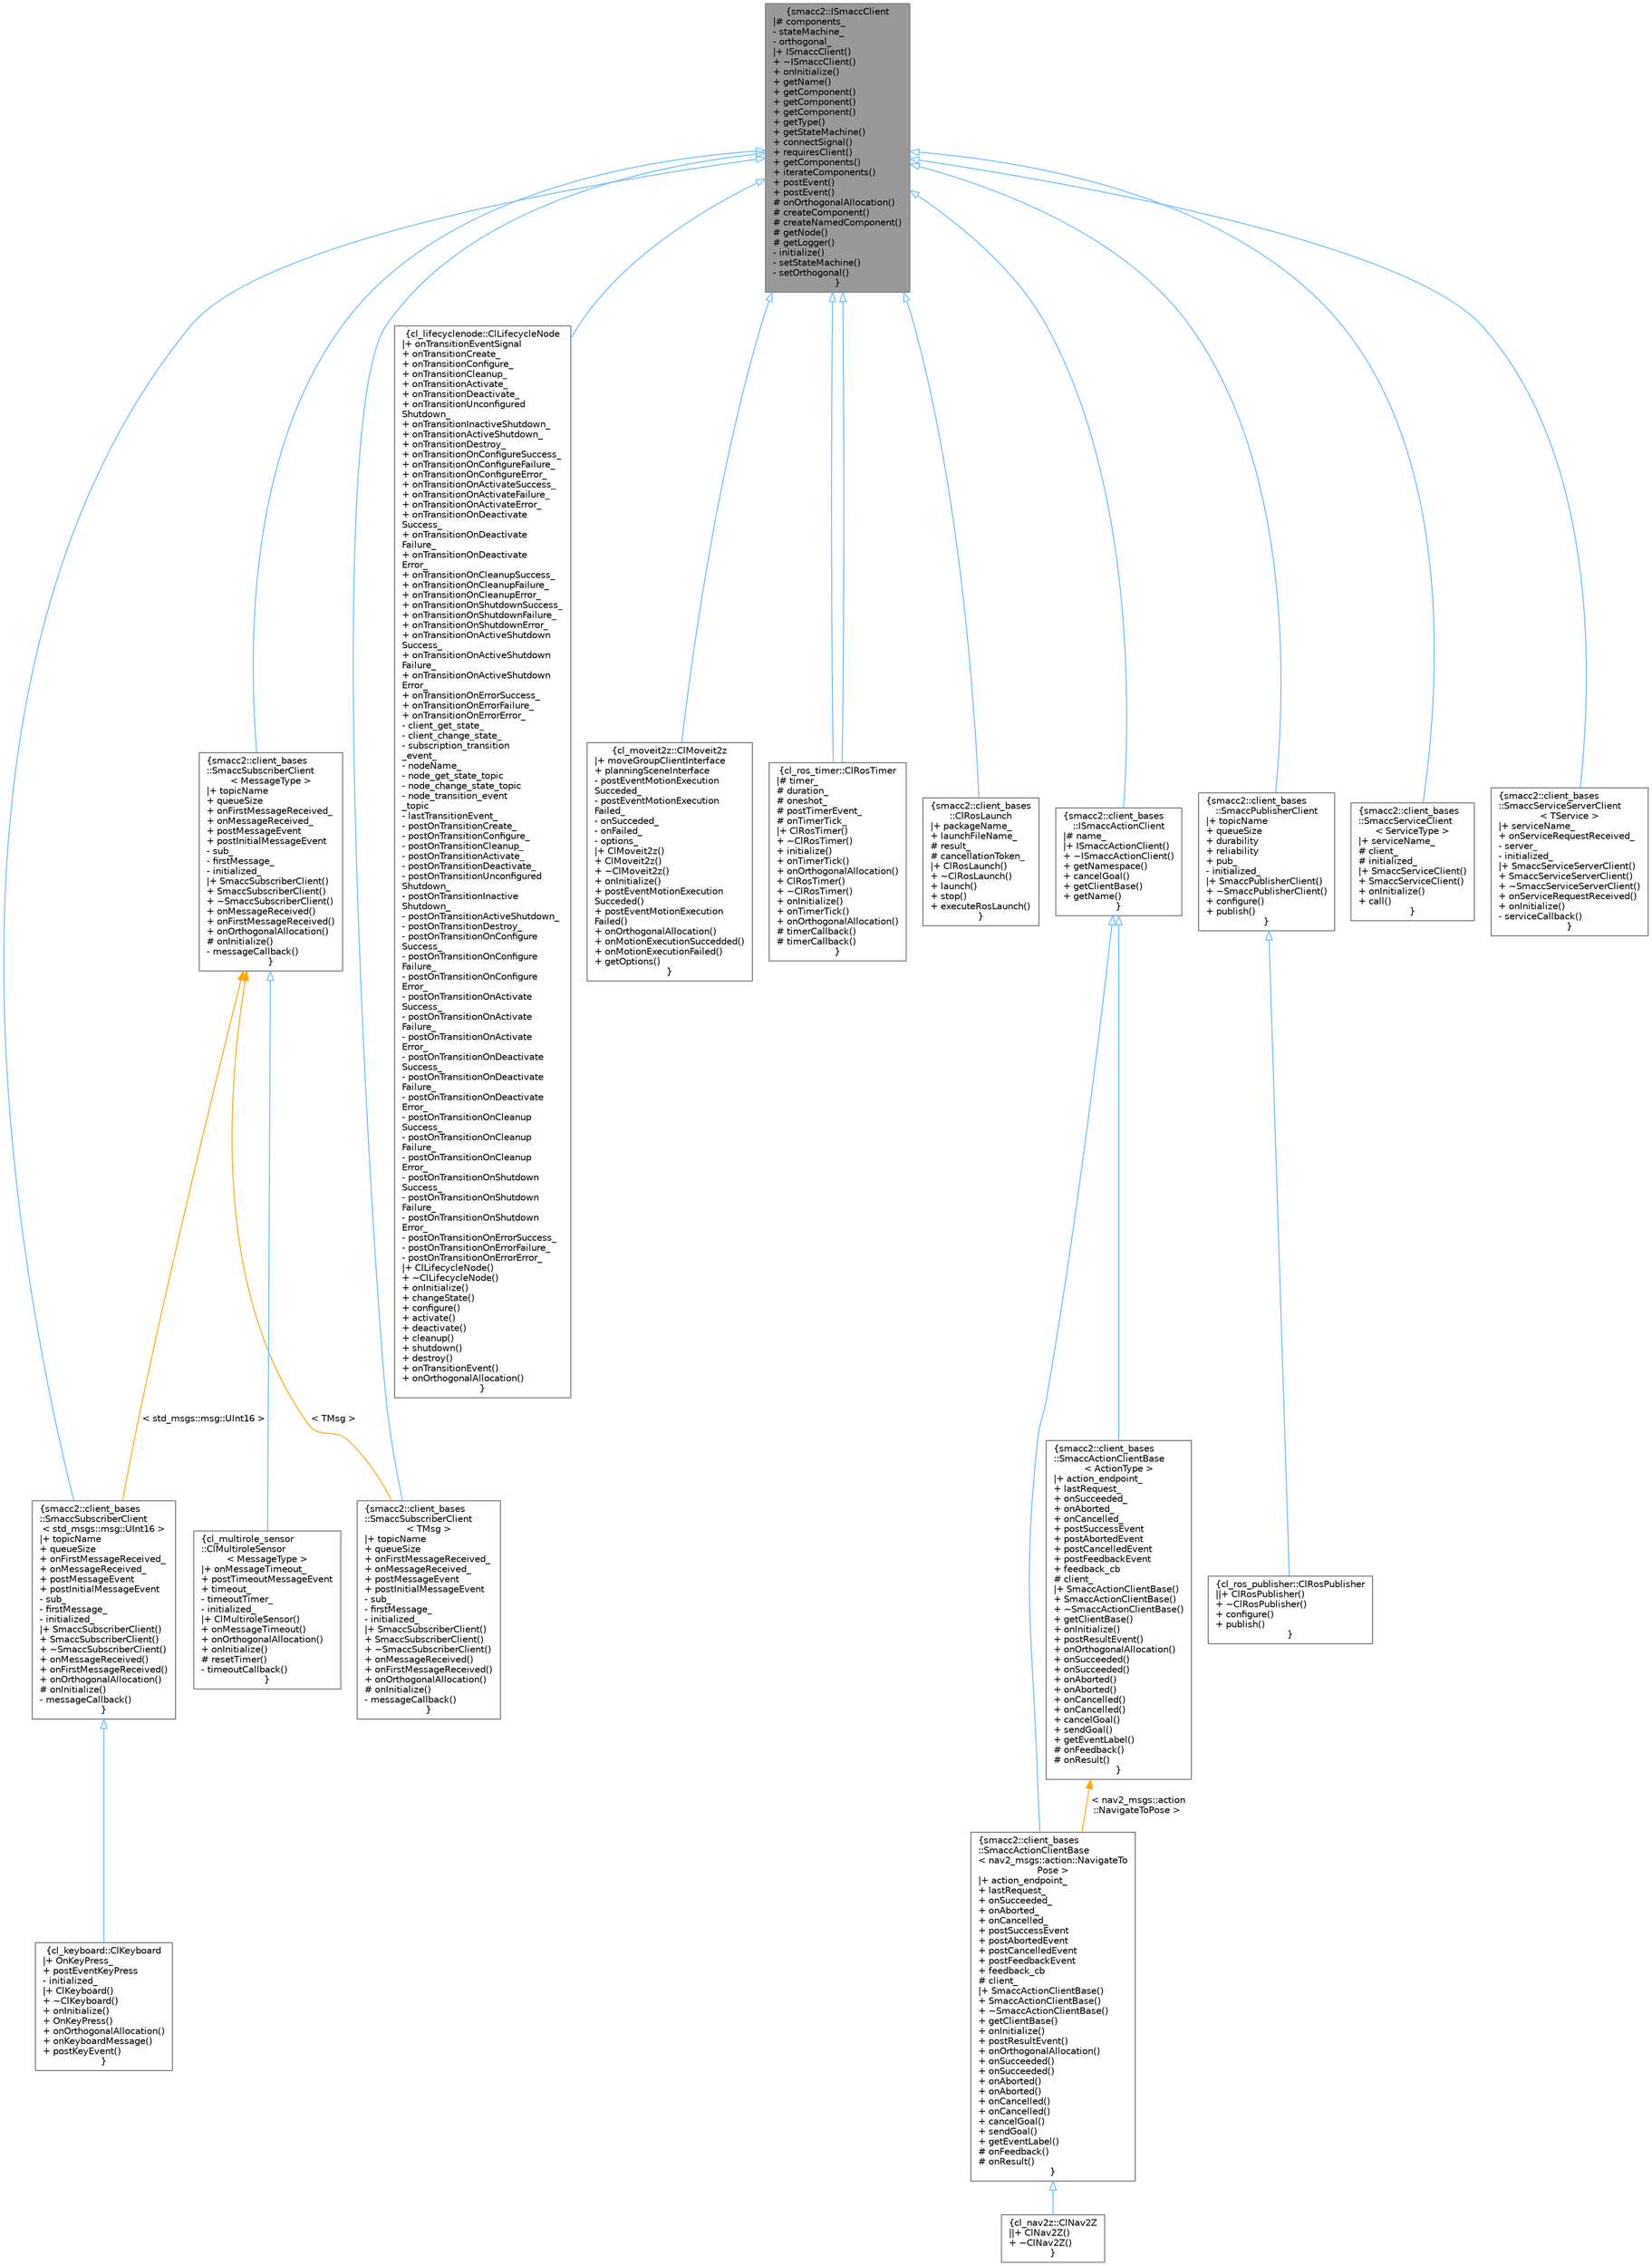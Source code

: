 digraph "smacc2::ISmaccClient"
{
 // LATEX_PDF_SIZE
  bgcolor="transparent";
  edge [fontname=Helvetica,fontsize=10,labelfontname=Helvetica,labelfontsize=10];
  node [fontname=Helvetica,fontsize=10,shape=box,height=0.2,width=0.4];
  Node1 [label="{smacc2::ISmaccClient\n|# components_\l- stateMachine_\l- orthogonal_\l|+ ISmaccClient()\l+ ~ISmaccClient()\l+ onInitialize()\l+ getName()\l+ getComponent()\l+ getComponent()\l+ getComponent()\l+ getType()\l+ getStateMachine()\l+ connectSignal()\l+ requiresClient()\l+ getComponents()\l+ iterateComponents()\l+ postEvent()\l+ postEvent()\l# onOrthogonalAllocation()\l# createComponent()\l# createNamedComponent()\l# getNode()\l# getLogger()\l- initialize()\l- setStateMachine()\l- setOrthogonal()\l}",height=0.2,width=0.4,color="gray40", fillcolor="grey60", style="filled", fontcolor="black",tooltip=" "];
  Node1 -> Node2 [dir="back",color="steelblue1",style="solid",arrowtail="onormal"];
  Node2 [label="{smacc2::client_bases\l::SmaccSubscriberClient\l\< std_msgs::msg::UInt16 \>\n|+ topicName\l+ queueSize\l+ onFirstMessageReceived_\l+ onMessageReceived_\l+ postMessageEvent\l+ postInitialMessageEvent\l- sub_\l- firstMessage_\l- initialized_\l|+ SmaccSubscriberClient()\l+ SmaccSubscriberClient()\l+ ~SmaccSubscriberClient()\l+ onMessageReceived()\l+ onFirstMessageReceived()\l+ onOrthogonalAllocation()\l# onInitialize()\l- messageCallback()\l}",height=0.2,width=0.4,color="gray40", fillcolor="white", style="filled",URL="$classsmacc2_1_1client__bases_1_1SmaccSubscriberClient.html",tooltip=" "];
  Node2 -> Node3 [dir="back",color="steelblue1",style="solid",arrowtail="onormal"];
  Node3 [label="{cl_keyboard::ClKeyboard\n|+ OnKeyPress_\l+ postEventKeyPress\l- initialized_\l|+ ClKeyboard()\l+ ~ClKeyboard()\l+ onInitialize()\l+ OnKeyPress()\l+ onOrthogonalAllocation()\l+ onKeyboardMessage()\l+ postKeyEvent()\l}",height=0.2,width=0.4,color="gray40", fillcolor="white", style="filled",URL="$classcl__keyboard_1_1ClKeyboard.html",tooltip=" "];
  Node1 -> Node4 [dir="back",color="steelblue1",style="solid",arrowtail="onormal"];
  Node4 [label="{smacc2::client_bases\l::SmaccSubscriberClient\l\< TMsg \>\n|+ topicName\l+ queueSize\l+ onFirstMessageReceived_\l+ onMessageReceived_\l+ postMessageEvent\l+ postInitialMessageEvent\l- sub_\l- firstMessage_\l- initialized_\l|+ SmaccSubscriberClient()\l+ SmaccSubscriberClient()\l+ ~SmaccSubscriberClient()\l+ onMessageReceived()\l+ onFirstMessageReceived()\l+ onOrthogonalAllocation()\l# onInitialize()\l- messageCallback()\l}",height=0.2,width=0.4,color="gray40", fillcolor="white", style="filled",URL="$classsmacc2_1_1client__bases_1_1SmaccSubscriberClient.html",tooltip=" "];
  Node1 -> Node5 [dir="back",color="steelblue1",style="solid",arrowtail="onormal"];
  Node5 [label="{cl_lifecyclenode::ClLifecycleNode\n|+ onTransitionEventSignal\l+ onTransitionCreate_\l+ onTransitionConfigure_\l+ onTransitionCleanup_\l+ onTransitionActivate_\l+ onTransitionDeactivate_\l+ onTransitionUnconfigured\lShutdown_\l+ onTransitionInactiveShutdown_\l+ onTransitionActiveShutdown_\l+ onTransitionDestroy_\l+ onTransitionOnConfigureSuccess_\l+ onTransitionOnConfigureFailure_\l+ onTransitionOnConfigureError_\l+ onTransitionOnActivateSuccess_\l+ onTransitionOnActivateFailure_\l+ onTransitionOnActivateError_\l+ onTransitionOnDeactivate\lSuccess_\l+ onTransitionOnDeactivate\lFailure_\l+ onTransitionOnDeactivate\lError_\l+ onTransitionOnCleanupSuccess_\l+ onTransitionOnCleanupFailure_\l+ onTransitionOnCleanupError_\l+ onTransitionOnShutdownSuccess_\l+ onTransitionOnShutdownFailure_\l+ onTransitionOnShutdownError_\l+ onTransitionOnActiveShutdown\lSuccess_\l+ onTransitionOnActiveShutdown\lFailure_\l+ onTransitionOnActiveShutdown\lError_\l+ onTransitionOnErrorSuccess_\l+ onTransitionOnErrorFailure_\l+ onTransitionOnErrorError_\l- client_get_state_\l- client_change_state_\l- subscription_transition\l_event_\l- nodeName_\l- node_get_state_topic\l- node_change_state_topic\l- node_transition_event\l_topic\l- lastTransitionEvent_\l- postOnTransitionCreate_\l- postOnTransitionConfigure_\l- postOnTransitionCleanup_\l- postOnTransitionActivate_\l- postOnTransitionDeactivate_\l- postOnTransitionUnconfigured\lShutdown_\l- postOnTransitionInactive\lShutdown_\l- postOnTransitionActiveShutdown_\l- postOnTransitionDestroy_\l- postOnTransitionOnConfigure\lSuccess_\l- postOnTransitionOnConfigure\lFailure_\l- postOnTransitionOnConfigure\lError_\l- postOnTransitionOnActivate\lSuccess_\l- postOnTransitionOnActivate\lFailure_\l- postOnTransitionOnActivate\lError_\l- postOnTransitionOnDeactivate\lSuccess_\l- postOnTransitionOnDeactivate\lFailure_\l- postOnTransitionOnDeactivate\lError_\l- postOnTransitionOnCleanup\lSuccess_\l- postOnTransitionOnCleanup\lFailure_\l- postOnTransitionOnCleanup\lError_\l- postOnTransitionOnShutdown\lSuccess_\l- postOnTransitionOnShutdown\lFailure_\l- postOnTransitionOnShutdown\lError_\l- postOnTransitionOnErrorSuccess_\l- postOnTransitionOnErrorFailure_\l- postOnTransitionOnErrorError_\l|+ ClLifecycleNode()\l+ ~ClLifecycleNode()\l+ onInitialize()\l+ changeState()\l+ configure()\l+ activate()\l+ deactivate()\l+ cleanup()\l+ shutdown()\l+ destroy()\l+ onTransitionEvent()\l+ onOrthogonalAllocation()\l}",height=0.2,width=0.4,color="gray40", fillcolor="white", style="filled",URL="$classcl__lifecyclenode_1_1ClLifecycleNode.html",tooltip=" "];
  Node1 -> Node6 [dir="back",color="steelblue1",style="solid",arrowtail="onormal"];
  Node6 [label="{cl_moveit2z::ClMoveit2z\n|+ moveGroupClientInterface\l+ planningSceneInterface\l- postEventMotionExecution\lSucceded_\l- postEventMotionExecution\lFailed_\l- onSucceded_\l- onFailed_\l- options_\l|+ ClMoveit2z()\l+ ClMoveit2z()\l+ ~ClMoveit2z()\l+ onInitialize()\l+ postEventMotionExecution\lSucceded()\l+ postEventMotionExecution\lFailed()\l+ onOrthogonalAllocation()\l+ onMotionExecutionSuccedded()\l+ onMotionExecutionFailed()\l+ getOptions()\l}",height=0.2,width=0.4,color="gray40", fillcolor="white", style="filled",URL="$classcl__moveit2z_1_1ClMoveit2z.html",tooltip=" "];
  Node1 -> Node7 [dir="back",color="steelblue1",style="solid",arrowtail="onormal"];
  Node7 [label="{cl_ros_timer::ClRosTimer\n|# timer_\l# duration_\l# oneshot_\l# postTimerEvent_\l# onTimerTick_\l|+ ClRosTimer()\l+ ~ClRosTimer()\l+ initialize()\l+ onTimerTick()\l+ onOrthogonalAllocation()\l+ ClRosTimer()\l+ ~ClRosTimer()\l+ onInitialize()\l+ onTimerTick()\l+ onOrthogonalAllocation()\l# timerCallback()\l# timerCallback()\l}",height=0.2,width=0.4,color="gray40", fillcolor="white", style="filled",URL="$classcl__ros__timer_1_1ClRosTimer.html",tooltip=" "];
  Node1 -> Node7 [dir="back",color="steelblue1",style="solid",arrowtail="onormal"];
  Node1 -> Node8 [dir="back",color="steelblue1",style="solid",arrowtail="onormal"];
  Node8 [label="{smacc2::client_bases\l::ClRosLaunch\n|+ packageName_\l+ launchFileName_\l# result_\l# cancellationToken_\l|+ ClRosLaunch()\l+ ~ClRosLaunch()\l+ launch()\l+ stop()\l+ executeRosLaunch()\l}",height=0.2,width=0.4,color="gray40", fillcolor="white", style="filled",URL="$classsmacc2_1_1client__bases_1_1ClRosLaunch.html",tooltip=" "];
  Node1 -> Node9 [dir="back",color="steelblue1",style="solid",arrowtail="onormal"];
  Node9 [label="{smacc2::client_bases\l::ISmaccActionClient\n|# name_\l|+ ISmaccActionClient()\l+ ~ISmaccActionClient()\l+ getNamespace()\l+ cancelGoal()\l+ getClientBase()\l+ getName()\l}",height=0.2,width=0.4,color="gray40", fillcolor="white", style="filled",URL="$classsmacc2_1_1client__bases_1_1ISmaccActionClient.html",tooltip=" "];
  Node9 -> Node10 [dir="back",color="steelblue1",style="solid",arrowtail="onormal"];
  Node10 [label="{smacc2::client_bases\l::SmaccActionClientBase\l\< nav2_msgs::action::NavigateTo\lPose \>\n|+ action_endpoint_\l+ lastRequest_\l+ onSucceeded_\l+ onAborted_\l+ onCancelled_\l+ postSuccessEvent\l+ postAbortedEvent\l+ postCancelledEvent\l+ postFeedbackEvent\l+ feedback_cb\l# client_\l|+ SmaccActionClientBase()\l+ SmaccActionClientBase()\l+ ~SmaccActionClientBase()\l+ getClientBase()\l+ onInitialize()\l+ postResultEvent()\l+ onOrthogonalAllocation()\l+ onSucceeded()\l+ onSucceeded()\l+ onAborted()\l+ onAborted()\l+ onCancelled()\l+ onCancelled()\l+ cancelGoal()\l+ sendGoal()\l+ getEventLabel()\l# onFeedback()\l# onResult()\l}",height=0.2,width=0.4,color="gray40", fillcolor="white", style="filled",URL="$classsmacc2_1_1client__bases_1_1SmaccActionClientBase.html",tooltip=" "];
  Node10 -> Node11 [dir="back",color="steelblue1",style="solid",arrowtail="onormal"];
  Node11 [label="{cl_nav2z::ClNav2Z\n||+ ClNav2Z()\l+ ~ClNav2Z()\l}",height=0.2,width=0.4,color="gray40", fillcolor="white", style="filled",URL="$classcl__nav2z_1_1ClNav2Z.html",tooltip=" "];
  Node9 -> Node12 [dir="back",color="steelblue1",style="solid",arrowtail="onormal"];
  Node12 [label="{smacc2::client_bases\l::SmaccActionClientBase\l\< ActionType \>\n|+ action_endpoint_\l+ lastRequest_\l+ onSucceeded_\l+ onAborted_\l+ onCancelled_\l+ postSuccessEvent\l+ postAbortedEvent\l+ postCancelledEvent\l+ postFeedbackEvent\l+ feedback_cb\l# client_\l|+ SmaccActionClientBase()\l+ SmaccActionClientBase()\l+ ~SmaccActionClientBase()\l+ getClientBase()\l+ onInitialize()\l+ postResultEvent()\l+ onOrthogonalAllocation()\l+ onSucceeded()\l+ onSucceeded()\l+ onAborted()\l+ onAborted()\l+ onCancelled()\l+ onCancelled()\l+ cancelGoal()\l+ sendGoal()\l+ getEventLabel()\l# onFeedback()\l# onResult()\l}",height=0.2,width=0.4,color="gray40", fillcolor="white", style="filled",URL="$classsmacc2_1_1client__bases_1_1SmaccActionClientBase.html",tooltip=" "];
  Node12 -> Node10 [dir="back",color="orange",style="solid",label=" \< nav2_msgs::action\l::NavigateToPose \>" ];
  Node1 -> Node13 [dir="back",color="steelblue1",style="solid",arrowtail="onormal"];
  Node13 [label="{smacc2::client_bases\l::SmaccPublisherClient\n|+ topicName\l+ queueSize\l+ durability\l+ reliability\l+ pub_\l- initialized_\l|+ SmaccPublisherClient()\l+ ~SmaccPublisherClient()\l+ configure()\l+ publish()\l}",height=0.2,width=0.4,color="gray40", fillcolor="white", style="filled",URL="$classsmacc2_1_1client__bases_1_1SmaccPublisherClient.html",tooltip=" "];
  Node13 -> Node14 [dir="back",color="steelblue1",style="solid",arrowtail="onormal"];
  Node14 [label="{cl_ros_publisher::ClRosPublisher\n||+ ClRosPublisher()\l+ ~ClRosPublisher()\l+ configure()\l+ publish()\l}",height=0.2,width=0.4,color="gray40", fillcolor="white", style="filled",URL="$classcl__ros__publisher_1_1ClRosPublisher.html",tooltip=" "];
  Node1 -> Node15 [dir="back",color="steelblue1",style="solid",arrowtail="onormal"];
  Node15 [label="{smacc2::client_bases\l::SmaccServiceClient\l\< ServiceType \>\n|+ serviceName_\l# client_\l# initialized_\l|+ SmaccServiceClient()\l+ SmaccServiceClient()\l+ onInitialize()\l+ call()\l}",height=0.2,width=0.4,color="gray40", fillcolor="white", style="filled",URL="$classsmacc2_1_1client__bases_1_1SmaccServiceClient.html",tooltip=" "];
  Node1 -> Node16 [dir="back",color="steelblue1",style="solid",arrowtail="onormal"];
  Node16 [label="{smacc2::client_bases\l::SmaccServiceServerClient\l\< TService \>\n|+ serviceName_\l+ onServiceRequestReceived_\l- server_\l- initialized_\l|+ SmaccServiceServerClient()\l+ SmaccServiceServerClient()\l+ ~SmaccServiceServerClient()\l+ onServiceRequestReceived()\l+ onInitialize()\l- serviceCallback()\l}",height=0.2,width=0.4,color="gray40", fillcolor="white", style="filled",URL="$classsmacc2_1_1client__bases_1_1SmaccServiceServerClient.html",tooltip=" "];
  Node1 -> Node17 [dir="back",color="steelblue1",style="solid",arrowtail="onormal"];
  Node17 [label="{smacc2::client_bases\l::SmaccSubscriberClient\l\< MessageType \>\n|+ topicName\l+ queueSize\l+ onFirstMessageReceived_\l+ onMessageReceived_\l+ postMessageEvent\l+ postInitialMessageEvent\l- sub_\l- firstMessage_\l- initialized_\l|+ SmaccSubscriberClient()\l+ SmaccSubscriberClient()\l+ ~SmaccSubscriberClient()\l+ onMessageReceived()\l+ onFirstMessageReceived()\l+ onOrthogonalAllocation()\l# onInitialize()\l- messageCallback()\l}",height=0.2,width=0.4,color="gray40", fillcolor="white", style="filled",URL="$classsmacc2_1_1client__bases_1_1SmaccSubscriberClient.html",tooltip=" "];
  Node17 -> Node18 [dir="back",color="steelblue1",style="solid",arrowtail="onormal"];
  Node18 [label="{cl_multirole_sensor\l::ClMultiroleSensor\l\< MessageType \>\n|+ onMessageTimeout_\l+ postTimeoutMessageEvent\l+ timeout_\l- timeoutTimer_\l- initialized_\l|+ ClMultiroleSensor()\l+ onMessageTimeout()\l+ onOrthogonalAllocation()\l+ onInitialize()\l# resetTimer()\l- timeoutCallback()\l}",height=0.2,width=0.4,color="gray40", fillcolor="white", style="filled",URL="$classcl__multirole__sensor_1_1ClMultiroleSensor.html",tooltip=" "];
  Node17 -> Node2 [dir="back",color="orange",style="solid",label=" \< std_msgs::msg::UInt16 \>" ];
  Node17 -> Node4 [dir="back",color="orange",style="solid",label=" \< TMsg \>" ];
}
